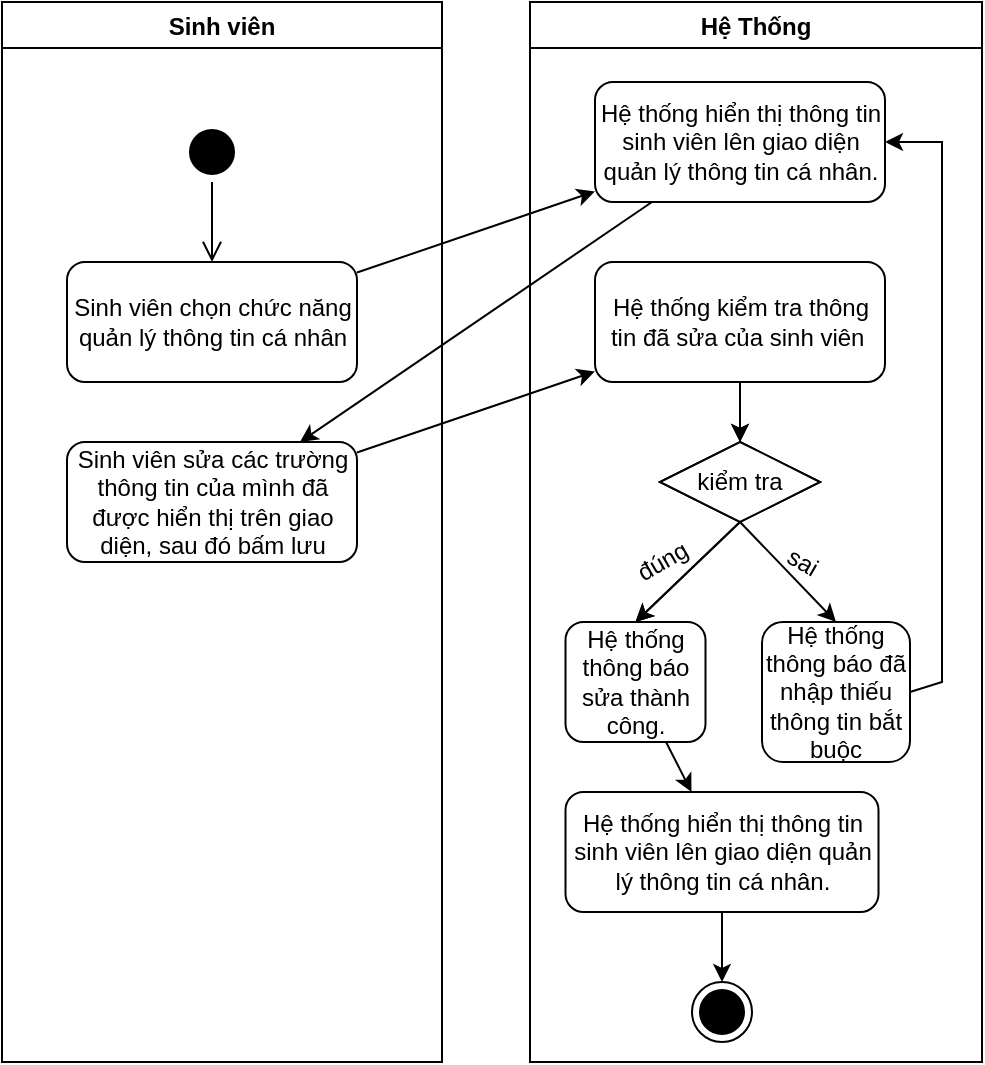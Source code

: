 <mxfile version="15.7.4" type="device" pages="4"><diagram id="xprzLwcPPxFNZBTMncFL" name="Page-1"><mxGraphModel dx="1422" dy="737" grid="1" gridSize="10" guides="1" tooltips="1" connect="1" arrows="1" fold="1" page="1" pageScale="1" pageWidth="827" pageHeight="1169" math="0" shadow="0"><root><mxCell id="0"/><mxCell id="1" parent="0"/><mxCell id="fOGqGISwnHzglWAwL-A_-6" value="Sinh viên" style="swimlane;" parent="1" vertex="1"><mxGeometry x="150" y="160" width="220" height="530" as="geometry"/></mxCell><mxCell id="fOGqGISwnHzglWAwL-A_-7" value="" style="ellipse;html=1;shape=startState;fillColor=#000000;strokeColor=default;" parent="fOGqGISwnHzglWAwL-A_-6" vertex="1"><mxGeometry x="90" y="60" width="30" height="30" as="geometry"/></mxCell><mxCell id="fOGqGISwnHzglWAwL-A_-11" value="Sinh viên chọn chức năng quản lý thông tin cá nhân" style="rounded=1;whiteSpace=wrap;html=1;" parent="fOGqGISwnHzglWAwL-A_-6" vertex="1"><mxGeometry x="32.5" y="130" width="145" height="60" as="geometry"/></mxCell><mxCell id="fOGqGISwnHzglWAwL-A_-8" value="" style="edgeStyle=orthogonalEdgeStyle;html=1;verticalAlign=bottom;endArrow=open;endSize=8;strokeColor=default;rounded=0;entryX=0.5;entryY=0;entryDx=0;entryDy=0;" parent="fOGqGISwnHzglWAwL-A_-6" source="fOGqGISwnHzglWAwL-A_-7" target="fOGqGISwnHzglWAwL-A_-11" edge="1"><mxGeometry relative="1" as="geometry"><mxPoint x="105" y="150" as="targetPoint"/></mxGeometry></mxCell><mxCell id="fOGqGISwnHzglWAwL-A_-13" value="Sinh viên sửa các trường thông tin của mình đã được hiển thị trên giao diện, sau đó bấm lưu" style="rounded=1;whiteSpace=wrap;html=1;" parent="fOGqGISwnHzglWAwL-A_-6" vertex="1"><mxGeometry x="32.5" y="220" width="145" height="60" as="geometry"/></mxCell><mxCell id="fOGqGISwnHzglWAwL-A_-9" value="Hệ Thống" style="swimlane;" parent="1" vertex="1"><mxGeometry x="414" y="160" width="226" height="530" as="geometry"/></mxCell><mxCell id="fOGqGISwnHzglWAwL-A_-12" value="Hệ thống hiển thị thông tin sinh viên lên giao diện quản lý thông tin cá nhân." style="rounded=1;whiteSpace=wrap;html=1;" parent="fOGqGISwnHzglWAwL-A_-9" vertex="1"><mxGeometry x="32.5" y="40" width="145" height="60" as="geometry"/></mxCell><mxCell id="fOGqGISwnHzglWAwL-A_-14" value="Hệ thống kiểm tra thông tin đã sửa của sinh viên&amp;nbsp;" style="rounded=1;whiteSpace=wrap;html=1;" parent="fOGqGISwnHzglWAwL-A_-9" vertex="1"><mxGeometry x="32.5" y="130" width="145" height="60" as="geometry"/></mxCell><mxCell id="fOGqGISwnHzglWAwL-A_-15" value="Trùng" style="rhombus;whiteSpace=wrap;html=1;" parent="fOGqGISwnHzglWAwL-A_-9" vertex="1"><mxGeometry x="65" y="220" width="80" height="40" as="geometry"/></mxCell><mxCell id="fOGqGISwnHzglWAwL-A_-18" value="Hệ thống hiển thị thông tin sinh viên lên giao diện quản lý thông tin cá nhân." style="rounded=1;whiteSpace=wrap;html=1;" parent="fOGqGISwnHzglWAwL-A_-9" vertex="1"><mxGeometry x="17.75" y="395" width="156.5" height="60" as="geometry"/></mxCell><mxCell id="fOGqGISwnHzglWAwL-A_-20" value="Hệ thống thông báo sửa thành công." style="rounded=1;whiteSpace=wrap;html=1;" parent="fOGqGISwnHzglWAwL-A_-9" vertex="1"><mxGeometry x="17.75" y="310" width="70" height="60" as="geometry"/></mxCell><mxCell id="fOGqGISwnHzglWAwL-A_-21" value="Hệ thống thông báo đã nhập thiếu thông tin bắt buộc" style="rounded=1;whiteSpace=wrap;html=1;" parent="fOGqGISwnHzglWAwL-A_-9" vertex="1"><mxGeometry x="116" y="310" width="74" height="70" as="geometry"/></mxCell><mxCell id="fOGqGISwnHzglWAwL-A_-23" value="" style="endArrow=classic;html=1;rounded=0;exitX=0.5;exitY=1;exitDx=0;exitDy=0;entryX=0.5;entryY=0;entryDx=0;entryDy=0;" parent="fOGqGISwnHzglWAwL-A_-9" source="fOGqGISwnHzglWAwL-A_-15" target="fOGqGISwnHzglWAwL-A_-20" edge="1"><mxGeometry width="50" height="50" relative="1" as="geometry"><mxPoint x="145" y="270" as="sourcePoint"/><mxPoint x="195" y="220" as="targetPoint"/></mxGeometry></mxCell><mxCell id="fOGqGISwnHzglWAwL-A_-25" value="" style="endArrow=classic;html=1;rounded=0;exitX=0.5;exitY=1;exitDx=0;exitDy=0;entryX=0.5;entryY=0;entryDx=0;entryDy=0;" parent="fOGqGISwnHzglWAwL-A_-9" source="fOGqGISwnHzglWAwL-A_-15" target="fOGqGISwnHzglWAwL-A_-21" edge="1"><mxGeometry width="50" height="50" relative="1" as="geometry"><mxPoint x="115" y="270" as="sourcePoint"/><mxPoint x="62.75" y="320" as="targetPoint"/></mxGeometry></mxCell><mxCell id="fOGqGISwnHzglWAwL-A_-26" value="đúng" style="text;html=1;align=center;verticalAlign=middle;resizable=0;points=[];autosize=1;strokeColor=none;fillColor=none;rotation=-30;" parent="fOGqGISwnHzglWAwL-A_-9" vertex="1"><mxGeometry x="46" y="270" width="40" height="20" as="geometry"/></mxCell><mxCell id="fOGqGISwnHzglWAwL-A_-29" value="" style="endArrow=classic;html=1;rounded=0;" parent="fOGqGISwnHzglWAwL-A_-9" source="fOGqGISwnHzglWAwL-A_-14" target="fOGqGISwnHzglWAwL-A_-15" edge="1"><mxGeometry width="50" height="50" relative="1" as="geometry"><mxPoint x="115" y="270" as="sourcePoint"/><mxPoint x="161" y="320" as="targetPoint"/></mxGeometry></mxCell><mxCell id="fOGqGISwnHzglWAwL-A_-34" value="" style="endArrow=classic;html=1;rounded=0;entryX=1;entryY=0.5;entryDx=0;entryDy=0;exitX=1;exitY=0.5;exitDx=0;exitDy=0;" parent="fOGqGISwnHzglWAwL-A_-9" source="fOGqGISwnHzglWAwL-A_-21" target="fOGqGISwnHzglWAwL-A_-12" edge="1"><mxGeometry width="50" height="50" relative="1" as="geometry"><mxPoint x="296" y="320" as="sourcePoint"/><mxPoint x="211" y="370" as="targetPoint"/><Array as="points"><mxPoint x="206" y="340"/><mxPoint x="206" y="70"/></Array></mxGeometry></mxCell><mxCell id="fOGqGISwnHzglWAwL-A_-35" value="" style="endArrow=classic;html=1;rounded=0;" parent="fOGqGISwnHzglWAwL-A_-9" source="fOGqGISwnHzglWAwL-A_-20" target="fOGqGISwnHzglWAwL-A_-18" edge="1"><mxGeometry width="50" height="50" relative="1" as="geometry"><mxPoint x="175" y="330" as="sourcePoint"/><mxPoint x="221" y="380" as="targetPoint"/></mxGeometry></mxCell><mxCell id="fOGqGISwnHzglWAwL-A_-36" value="" style="ellipse;html=1;shape=endState;fillColor=#000000;strokeColor=default;" parent="fOGqGISwnHzglWAwL-A_-9" vertex="1"><mxGeometry x="81" y="490" width="30" height="30" as="geometry"/></mxCell><mxCell id="fOGqGISwnHzglWAwL-A_-37" value="" style="endArrow=classic;html=1;rounded=0;entryX=0.5;entryY=0;entryDx=0;entryDy=0;" parent="fOGqGISwnHzglWAwL-A_-9" source="fOGqGISwnHzglWAwL-A_-18" target="fOGqGISwnHzglWAwL-A_-36" edge="1"><mxGeometry width="50" height="50" relative="1" as="geometry"><mxPoint x="78.015" y="380" as="sourcePoint"/><mxPoint x="66" y="490" as="targetPoint"/></mxGeometry></mxCell><mxCell id="eFWEng4_vPnrWRjr9eWJ-1" value="" style="endArrow=classic;html=1;rounded=0;" parent="fOGqGISwnHzglWAwL-A_-9" target="eFWEng4_vPnrWRjr9eWJ-2" edge="1"><mxGeometry width="50" height="50" relative="1" as="geometry"><mxPoint x="105" y="190" as="sourcePoint"/><mxPoint x="-253" y="160" as="targetPoint"/></mxGeometry></mxCell><mxCell id="eFWEng4_vPnrWRjr9eWJ-2" value="kiểm tra" style="rhombus;whiteSpace=wrap;html=1;" parent="fOGqGISwnHzglWAwL-A_-9" vertex="1"><mxGeometry x="65" y="220" width="80" height="40" as="geometry"/></mxCell><mxCell id="eFWEng4_vPnrWRjr9eWJ-3" value="" style="endArrow=classic;html=1;rounded=0;exitX=0.5;exitY=1;exitDx=0;exitDy=0;entryX=0.5;entryY=0;entryDx=0;entryDy=0;" parent="fOGqGISwnHzglWAwL-A_-9" source="eFWEng4_vPnrWRjr9eWJ-2" edge="1"><mxGeometry width="50" height="50" relative="1" as="geometry"><mxPoint x="-269" y="110" as="sourcePoint"/><mxPoint x="52.75" y="310" as="targetPoint"/></mxGeometry></mxCell><mxCell id="fOGqGISwnHzglWAwL-A_-28" value="sai" style="text;html=1;align=center;verticalAlign=middle;resizable=0;points=[];autosize=1;strokeColor=none;fillColor=none;rotation=30;" parent="1" vertex="1"><mxGeometry x="535" y="430" width="30" height="20" as="geometry"/></mxCell><mxCell id="fOGqGISwnHzglWAwL-A_-31" value="" style="endArrow=classic;html=1;rounded=0;" parent="1" source="fOGqGISwnHzglWAwL-A_-11" target="fOGqGISwnHzglWAwL-A_-12" edge="1"><mxGeometry width="50" height="50" relative="1" as="geometry"><mxPoint x="549" y="450" as="sourcePoint"/><mxPoint x="595" y="500" as="targetPoint"/></mxGeometry></mxCell><mxCell id="fOGqGISwnHzglWAwL-A_-32" value="" style="endArrow=classic;html=1;rounded=0;" parent="1" source="fOGqGISwnHzglWAwL-A_-12" target="fOGqGISwnHzglWAwL-A_-13" edge="1"><mxGeometry width="50" height="50" relative="1" as="geometry"><mxPoint x="559" y="460" as="sourcePoint"/><mxPoint x="605" y="510" as="targetPoint"/></mxGeometry></mxCell><mxCell id="fOGqGISwnHzglWAwL-A_-33" value="" style="endArrow=classic;html=1;rounded=0;" parent="1" source="fOGqGISwnHzglWAwL-A_-13" target="fOGqGISwnHzglWAwL-A_-14" edge="1"><mxGeometry width="50" height="50" relative="1" as="geometry"><mxPoint x="569" y="470" as="sourcePoint"/><mxPoint x="615" y="520" as="targetPoint"/></mxGeometry></mxCell></root></mxGraphModel></diagram><diagram id="MJyzbJ-7kXiTyIA09cKU" name="Page-2"><mxGraphModel dx="1422" dy="699" grid="1" gridSize="10" guides="1" tooltips="1" connect="1" arrows="1" fold="1" page="1" pageScale="1" pageWidth="827" pageHeight="1169" math="0" shadow="0"><root><mxCell id="0"/><mxCell id="1" parent="0"/><mxCell id="J8e-Oo6GC2Z59rJimRAd-1" value="Người quản trị" style="swimlane;" vertex="1" parent="1"><mxGeometry x="150" y="160" width="220" height="530" as="geometry"/></mxCell><mxCell id="J8e-Oo6GC2Z59rJimRAd-2" value="" style="ellipse;html=1;shape=startState;fillColor=#000000;strokeColor=default;" vertex="1" parent="J8e-Oo6GC2Z59rJimRAd-1"><mxGeometry x="90" y="60" width="30" height="30" as="geometry"/></mxCell><mxCell id="J8e-Oo6GC2Z59rJimRAd-3" value="Người quản trị chọn chức năng quản lý đợt làm đồ án" style="rounded=1;whiteSpace=wrap;html=1;" vertex="1" parent="J8e-Oo6GC2Z59rJimRAd-1"><mxGeometry x="32.5" y="130" width="145" height="60" as="geometry"/></mxCell><mxCell id="J8e-Oo6GC2Z59rJimRAd-4" value="" style="edgeStyle=orthogonalEdgeStyle;html=1;verticalAlign=bottom;endArrow=open;endSize=8;strokeColor=default;rounded=0;entryX=0.5;entryY=0;entryDx=0;entryDy=0;" edge="1" parent="J8e-Oo6GC2Z59rJimRAd-1" source="J8e-Oo6GC2Z59rJimRAd-2" target="J8e-Oo6GC2Z59rJimRAd-3"><mxGeometry relative="1" as="geometry"><mxPoint x="105" y="150" as="targetPoint"/></mxGeometry></mxCell><mxCell id="J8e-Oo6GC2Z59rJimRAd-6" value="Hệ Thống" style="swimlane;" vertex="1" parent="1"><mxGeometry x="414" y="160" width="226" height="530" as="geometry"/></mxCell><mxCell id="J8e-Oo6GC2Z59rJimRAd-7" value="Hệ thống huỷ phiên đăng nhập của tài khoản" style="rounded=1;whiteSpace=wrap;html=1;" vertex="1" parent="J8e-Oo6GC2Z59rJimRAd-6"><mxGeometry x="40.5" y="130" width="145" height="60" as="geometry"/></mxCell><mxCell id="J8e-Oo6GC2Z59rJimRAd-10" value="Hệ thống hiển thị giao diện trang chủ" style="rounded=1;whiteSpace=wrap;html=1;" vertex="1" parent="J8e-Oo6GC2Z59rJimRAd-6"><mxGeometry x="34.75" y="250" width="156.5" height="60" as="geometry"/></mxCell><mxCell id="J8e-Oo6GC2Z59rJimRAd-18" value="" style="endArrow=classic;html=1;rounded=0;" edge="1" parent="J8e-Oo6GC2Z59rJimRAd-6" source="J8e-Oo6GC2Z59rJimRAd-7" target="J8e-Oo6GC2Z59rJimRAd-10"><mxGeometry width="50" height="50" relative="1" as="geometry"><mxPoint x="76.015" y="460" as="sourcePoint"/><mxPoint x="229" y="470" as="targetPoint"/></mxGeometry></mxCell><mxCell id="J8e-Oo6GC2Z59rJimRAd-19" value="" style="ellipse;html=1;shape=endState;fillColor=#000000;strokeColor=default;" vertex="1" parent="J8e-Oo6GC2Z59rJimRAd-6"><mxGeometry x="98" y="390" width="30" height="30" as="geometry"/></mxCell><mxCell id="J8e-Oo6GC2Z59rJimRAd-20" value="" style="endArrow=classic;html=1;rounded=0;entryX=0.5;entryY=0;entryDx=0;entryDy=0;" edge="1" parent="J8e-Oo6GC2Z59rJimRAd-6" source="J8e-Oo6GC2Z59rJimRAd-10" target="J8e-Oo6GC2Z59rJimRAd-19"><mxGeometry width="50" height="50" relative="1" as="geometry"><mxPoint x="86.015" y="470" as="sourcePoint"/><mxPoint x="74" y="580" as="targetPoint"/></mxGeometry></mxCell><mxCell id="J8e-Oo6GC2Z59rJimRAd-22" value="" style="endArrow=classic;html=1;rounded=0;" edge="1" parent="1" source="J8e-Oo6GC2Z59rJimRAd-3" target="J8e-Oo6GC2Z59rJimRAd-7"><mxGeometry width="50" height="50" relative="1" as="geometry"><mxPoint x="549" y="450" as="sourcePoint"/><mxPoint x="595" y="500" as="targetPoint"/></mxGeometry></mxCell></root></mxGraphModel></diagram><diagram id="gXCHAEKZ4iwL8UmK_EaT" name="Page-3"><mxGraphModel dx="1422" dy="699" grid="1" gridSize="10" guides="1" tooltips="1" connect="1" arrows="1" fold="1" page="1" pageScale="1" pageWidth="827" pageHeight="1169" math="0" shadow="0"><root><mxCell id="0"/><mxCell id="1" parent="0"/><mxCell id="xO8x20dbOvaTn5npelDf-1" value="Người quản trị" style="swimlane;" vertex="1" parent="1"><mxGeometry x="169" y="120" width="220" height="530" as="geometry"/></mxCell><mxCell id="xO8x20dbOvaTn5npelDf-2" value="" style="ellipse;html=1;shape=startState;fillColor=#000000;strokeColor=default;" vertex="1" parent="xO8x20dbOvaTn5npelDf-1"><mxGeometry x="90" y="60" width="30" height="30" as="geometry"/></mxCell><mxCell id="xO8x20dbOvaTn5npelDf-3" value="Người quản trị chọn chức năng quản lý đợt làm đồ án" style="rounded=1;whiteSpace=wrap;html=1;" vertex="1" parent="xO8x20dbOvaTn5npelDf-1"><mxGeometry x="32.5" y="130" width="145" height="60" as="geometry"/></mxCell><mxCell id="xO8x20dbOvaTn5npelDf-4" value="" style="edgeStyle=orthogonalEdgeStyle;html=1;verticalAlign=bottom;endArrow=open;endSize=8;strokeColor=default;rounded=0;entryX=0.5;entryY=0;entryDx=0;entryDy=0;" edge="1" parent="xO8x20dbOvaTn5npelDf-1" source="xO8x20dbOvaTn5npelDf-2" target="xO8x20dbOvaTn5npelDf-3"><mxGeometry relative="1" as="geometry"><mxPoint x="105" y="150" as="targetPoint"/></mxGeometry></mxCell><mxCell id="xO8x20dbOvaTn5npelDf-5" value="Hệ Thống" style="swimlane;" vertex="1" parent="1"><mxGeometry x="433" y="120" width="226" height="530" as="geometry"/></mxCell><mxCell id="xO8x20dbOvaTn5npelDf-6" value="Hệ thống lấy thông tin về các đợt làm đồ án trên cơ sở dữ liệu." style="rounded=1;whiteSpace=wrap;html=1;" vertex="1" parent="xO8x20dbOvaTn5npelDf-5"><mxGeometry x="40.5" y="130" width="145" height="60" as="geometry"/></mxCell><mxCell id="xO8x20dbOvaTn5npelDf-7" value="Hệ thống hiển thị các đợt làm đồ án lên giao diện quản lý đợt làm đồ án." style="rounded=1;whiteSpace=wrap;html=1;" vertex="1" parent="xO8x20dbOvaTn5npelDf-5"><mxGeometry x="34.75" y="250" width="155.25" height="60" as="geometry"/></mxCell><mxCell id="xO8x20dbOvaTn5npelDf-8" value="" style="endArrow=classic;html=1;rounded=0;" edge="1" parent="xO8x20dbOvaTn5npelDf-5" source="xO8x20dbOvaTn5npelDf-6" target="xO8x20dbOvaTn5npelDf-7"><mxGeometry width="50" height="50" relative="1" as="geometry"><mxPoint x="76.015" y="460" as="sourcePoint"/><mxPoint x="229" y="470" as="targetPoint"/></mxGeometry></mxCell><mxCell id="xO8x20dbOvaTn5npelDf-9" value="" style="ellipse;html=1;shape=endState;fillColor=#000000;strokeColor=default;" vertex="1" parent="xO8x20dbOvaTn5npelDf-5"><mxGeometry x="98" y="390" width="30" height="30" as="geometry"/></mxCell><mxCell id="xO8x20dbOvaTn5npelDf-10" value="" style="endArrow=classic;html=1;rounded=0;entryX=0.5;entryY=0;entryDx=0;entryDy=0;" edge="1" parent="xO8x20dbOvaTn5npelDf-5" source="xO8x20dbOvaTn5npelDf-7" target="xO8x20dbOvaTn5npelDf-9"><mxGeometry width="50" height="50" relative="1" as="geometry"><mxPoint x="86.015" y="470" as="sourcePoint"/><mxPoint x="74" y="580" as="targetPoint"/></mxGeometry></mxCell><mxCell id="xO8x20dbOvaTn5npelDf-11" value="" style="endArrow=classic;html=1;rounded=0;" edge="1" parent="1" source="xO8x20dbOvaTn5npelDf-3" target="xO8x20dbOvaTn5npelDf-6"><mxGeometry width="50" height="50" relative="1" as="geometry"><mxPoint x="568" y="410" as="sourcePoint"/><mxPoint x="614" y="460" as="targetPoint"/></mxGeometry></mxCell></root></mxGraphModel></diagram><diagram id="8dnZ1eLi3MX1NZyYf5Z1" name="Page-4"><mxGraphModel dx="1422" dy="699" grid="1" gridSize="10" guides="1" tooltips="1" connect="1" arrows="1" fold="1" page="1" pageScale="1" pageWidth="827" pageHeight="1169" math="0" shadow="0"><root><mxCell id="0"/><mxCell id="1" parent="0"/><mxCell id="1V0wR5_WgsATFyLfB9iZ-1" value="Người quản trị" style="swimlane;" vertex="1" parent="1"><mxGeometry x="70" y="120" width="319" height="690" as="geometry"/></mxCell><mxCell id="1V0wR5_WgsATFyLfB9iZ-2" value="" style="ellipse;html=1;shape=startState;fillColor=#000000;strokeColor=default;" vertex="1" parent="1V0wR5_WgsATFyLfB9iZ-1"><mxGeometry x="91.5" y="30" width="30" height="30" as="geometry"/></mxCell><mxCell id="1V0wR5_WgsATFyLfB9iZ-3" value="Người quản trị chọn chức năng quản lý đợt làm đồ án" style="rounded=1;whiteSpace=wrap;html=1;" vertex="1" parent="1V0wR5_WgsATFyLfB9iZ-1"><mxGeometry x="34" y="80" width="145" height="60" as="geometry"/></mxCell><mxCell id="1V0wR5_WgsATFyLfB9iZ-4" value="" style="edgeStyle=orthogonalEdgeStyle;html=1;verticalAlign=bottom;endArrow=open;endSize=8;strokeColor=default;rounded=0;entryX=0.5;entryY=0;entryDx=0;entryDy=0;" edge="1" parent="1V0wR5_WgsATFyLfB9iZ-1" source="1V0wR5_WgsATFyLfB9iZ-2" target="1V0wR5_WgsATFyLfB9iZ-3"><mxGeometry relative="1" as="geometry"><mxPoint x="106.5" y="120" as="targetPoint"/></mxGeometry></mxCell><mxCell id="1V0wR5_WgsATFyLfB9iZ-12" value="Người quản trị chọn chức năng tạo đợt làm đồ án" style="rounded=1;whiteSpace=wrap;html=1;" vertex="1" parent="1V0wR5_WgsATFyLfB9iZ-1"><mxGeometry x="28.88" y="180" width="155.25" height="60" as="geometry"/></mxCell><mxCell id="1V0wR5_WgsATFyLfB9iZ-14" value="Người quản trị điền thông tin cần thiết cho đợt làm đồ án và nhấn tạo." style="rounded=1;whiteSpace=wrap;html=1;" vertex="1" parent="1V0wR5_WgsATFyLfB9iZ-1"><mxGeometry x="32.38" y="270" width="155.25" height="60" as="geometry"/></mxCell><mxCell id="1V0wR5_WgsATFyLfB9iZ-5" value="Hệ Thống" style="swimlane;" vertex="1" parent="1"><mxGeometry x="430" y="120" width="327" height="690" as="geometry"/></mxCell><mxCell id="1V0wR5_WgsATFyLfB9iZ-6" value="Hệ thống lấy thông tin về các đợt làm đồ án trên cơ sở dữ liệu." style="rounded=1;whiteSpace=wrap;html=1;" vertex="1" parent="1V0wR5_WgsATFyLfB9iZ-5"><mxGeometry x="46.5" y="80" width="145" height="60" as="geometry"/></mxCell><mxCell id="1V0wR5_WgsATFyLfB9iZ-7" value="Hệ thống hiển thị các đợt làm đồ án lên giao diện quản lý đợt làm đồ án." style="rounded=1;whiteSpace=wrap;html=1;" vertex="1" parent="1V0wR5_WgsATFyLfB9iZ-5"><mxGeometry x="41.38" y="170" width="155.25" height="60" as="geometry"/></mxCell><mxCell id="1V0wR5_WgsATFyLfB9iZ-8" value="" style="endArrow=classic;html=1;rounded=0;" edge="1" parent="1V0wR5_WgsATFyLfB9iZ-5" source="1V0wR5_WgsATFyLfB9iZ-6" target="1V0wR5_WgsATFyLfB9iZ-7"><mxGeometry width="50" height="50" relative="1" as="geometry"><mxPoint x="77.515" y="430" as="sourcePoint"/><mxPoint x="230.5" y="440" as="targetPoint"/></mxGeometry></mxCell><mxCell id="1V0wR5_WgsATFyLfB9iZ-9" value="" style="ellipse;html=1;shape=endState;fillColor=#000000;strokeColor=default;" vertex="1" parent="1V0wR5_WgsATFyLfB9iZ-5"><mxGeometry x="260" y="615" width="30" height="30" as="geometry"/></mxCell><mxCell id="1V0wR5_WgsATFyLfB9iZ-13" value="Hệ thống hiển thị giao diện tạo đợt làm đồ án." style="rounded=1;whiteSpace=wrap;html=1;" vertex="1" parent="1V0wR5_WgsATFyLfB9iZ-5"><mxGeometry x="46.5" y="240" width="155.25" height="60" as="geometry"/></mxCell><mxCell id="1V0wR5_WgsATFyLfB9iZ-15" value="Hệ thống kiểm tra thông tin đã nhập của người quản trị" style="rounded=1;whiteSpace=wrap;html=1;" vertex="1" parent="1V0wR5_WgsATFyLfB9iZ-5"><mxGeometry x="41.38" y="310" width="155.25" height="60" as="geometry"/></mxCell><mxCell id="1V0wR5_WgsATFyLfB9iZ-17" value="Hệ thống lưu đợt làm đồ án tốt nghiệp lên cơ sở dữ liệu." style="rounded=1;whiteSpace=wrap;html=1;" vertex="1" parent="1V0wR5_WgsATFyLfB9iZ-5"><mxGeometry x="40" y="435" width="156.62" height="60" as="geometry"/></mxCell><mxCell id="1V0wR5_WgsATFyLfB9iZ-18" value="Hệ thống thông báo đã nhập thiếu thông tin bắt buộc" style="rounded=1;whiteSpace=wrap;html=1;" vertex="1" parent="1V0wR5_WgsATFyLfB9iZ-5"><mxGeometry x="201.75" y="370" width="118.62" height="60" as="geometry"/></mxCell><mxCell id="UfK6rQbBPGP-7fmGs8Tz-5" value="Đủ" style="rhombus;whiteSpace=wrap;html=1;" vertex="1" parent="1V0wR5_WgsATFyLfB9iZ-5"><mxGeometry x="94.0" y="385" width="50" height="30" as="geometry"/></mxCell><mxCell id="UfK6rQbBPGP-7fmGs8Tz-6" value="" style="endArrow=classic;html=1;rounded=0;exitX=0.5;exitY=1;exitDx=0;exitDy=0;" edge="1" parent="1V0wR5_WgsATFyLfB9iZ-5" source="UfK6rQbBPGP-7fmGs8Tz-5" target="1V0wR5_WgsATFyLfB9iZ-17"><mxGeometry width="50" height="50" relative="1" as="geometry"><mxPoint x="-1034.49" y="200" as="sourcePoint"/><mxPoint x="-298.74" y="560" as="targetPoint"/></mxGeometry></mxCell><mxCell id="UfK6rQbBPGP-7fmGs8Tz-3" value="đúng" style="text;html=1;align=center;verticalAlign=middle;resizable=0;points=[];autosize=1;strokeColor=none;fillColor=none;rotation=0;" vertex="1" parent="1V0wR5_WgsATFyLfB9iZ-5"><mxGeometry x="80" y="415" width="40" height="20" as="geometry"/></mxCell><mxCell id="UfK6rQbBPGP-7fmGs8Tz-2" value="" style="endArrow=classic;html=1;rounded=0;exitX=1;exitY=0.5;exitDx=0;exitDy=0;" edge="1" parent="1V0wR5_WgsATFyLfB9iZ-5" source="UfK6rQbBPGP-7fmGs8Tz-5" target="1V0wR5_WgsATFyLfB9iZ-18"><mxGeometry width="50" height="50" relative="1" as="geometry"><mxPoint x="-243.49" y="510" as="sourcePoint"/><mxPoint x="-197.49" y="560" as="targetPoint"/></mxGeometry></mxCell><mxCell id="UfK6rQbBPGP-7fmGs8Tz-7" value="sai" style="text;html=1;align=center;verticalAlign=middle;resizable=0;points=[];autosize=1;strokeColor=none;fillColor=none;rotation=0;" vertex="1" parent="1V0wR5_WgsATFyLfB9iZ-5"><mxGeometry x="148.5" y="380" width="30" height="20" as="geometry"/></mxCell><mxCell id="UfK6rQbBPGP-7fmGs8Tz-9" value="" style="endArrow=classic;html=1;rounded=0;entryX=1;entryY=0.5;entryDx=0;entryDy=0;" edge="1" parent="1V0wR5_WgsATFyLfB9iZ-5" source="1V0wR5_WgsATFyLfB9iZ-18" target="1V0wR5_WgsATFyLfB9iZ-13"><mxGeometry width="50" height="50" relative="1" as="geometry"><mxPoint x="230" y="160" as="sourcePoint"/><mxPoint x="280" y="150" as="targetPoint"/><Array as="points"><mxPoint x="261" y="270"/></Array></mxGeometry></mxCell><mxCell id="UfK6rQbBPGP-7fmGs8Tz-4" value="" style="endArrow=classic;html=1;rounded=0;" edge="1" parent="1V0wR5_WgsATFyLfB9iZ-5" target="UfK6rQbBPGP-7fmGs8Tz-5" source="1V0wR5_WgsATFyLfB9iZ-15"><mxGeometry width="50" height="50" relative="1" as="geometry"><mxPoint x="-246.49" y="440" as="sourcePoint"/><mxPoint x="-1018.49" y="250" as="targetPoint"/></mxGeometry></mxCell><mxCell id="1V0wR5_WgsATFyLfB9iZ-16" value="Hệ thống gửi thông báo tạo thành công" style="rounded=1;whiteSpace=wrap;html=1;" vertex="1" parent="1V0wR5_WgsATFyLfB9iZ-5"><mxGeometry x="41.37" y="520" width="155.25" height="60" as="geometry"/></mxCell><mxCell id="UfK6rQbBPGP-7fmGs8Tz-14" value="Hệ thống hiển trị giao diện quản lý đợt làm đồ án." style="rounded=1;whiteSpace=wrap;html=1;" vertex="1" parent="1V0wR5_WgsATFyLfB9iZ-5"><mxGeometry x="41.38" y="600" width="155.25" height="60" as="geometry"/></mxCell><mxCell id="UfK6rQbBPGP-7fmGs8Tz-15" value="" style="endArrow=classic;html=1;rounded=0;" edge="1" parent="1V0wR5_WgsATFyLfB9iZ-5" source="1V0wR5_WgsATFyLfB9iZ-17" target="1V0wR5_WgsATFyLfB9iZ-16"><mxGeometry width="50" height="50" relative="1" as="geometry"><mxPoint x="-162.37" y="318.415" as="sourcePoint"/><mxPoint x="51.38" y="341.585" as="targetPoint"/></mxGeometry></mxCell><mxCell id="UfK6rQbBPGP-7fmGs8Tz-16" value="" style="endArrow=classic;html=1;rounded=0;" edge="1" parent="1V0wR5_WgsATFyLfB9iZ-5" source="1V0wR5_WgsATFyLfB9iZ-16" target="UfK6rQbBPGP-7fmGs8Tz-14"><mxGeometry width="50" height="50" relative="1" as="geometry"><mxPoint x="-152.37" y="328.415" as="sourcePoint"/><mxPoint x="61.38" y="351.585" as="targetPoint"/></mxGeometry></mxCell><mxCell id="UfK6rQbBPGP-7fmGs8Tz-17" value="" style="endArrow=classic;html=1;rounded=0;entryX=0;entryY=0.5;entryDx=0;entryDy=0;" edge="1" parent="1V0wR5_WgsATFyLfB9iZ-5" source="UfK6rQbBPGP-7fmGs8Tz-14" target="1V0wR5_WgsATFyLfB9iZ-9"><mxGeometry width="50" height="50" relative="1" as="geometry"><mxPoint x="-142.37" y="338.415" as="sourcePoint"/><mxPoint x="71.38" y="361.585" as="targetPoint"/></mxGeometry></mxCell><mxCell id="1V0wR5_WgsATFyLfB9iZ-11" value="" style="endArrow=classic;html=1;rounded=0;" edge="1" parent="1" source="1V0wR5_WgsATFyLfB9iZ-3" target="1V0wR5_WgsATFyLfB9iZ-6"><mxGeometry width="50" height="50" relative="1" as="geometry"><mxPoint x="569.5" y="380" as="sourcePoint"/><mxPoint x="615.5" y="430" as="targetPoint"/></mxGeometry></mxCell><mxCell id="UfK6rQbBPGP-7fmGs8Tz-10" value="" style="endArrow=classic;html=1;rounded=0;" edge="1" parent="1" source="1V0wR5_WgsATFyLfB9iZ-7" target="1V0wR5_WgsATFyLfB9iZ-12"><mxGeometry width="50" height="50" relative="1" as="geometry"><mxPoint x="587.99" y="620" as="sourcePoint"/><mxPoint x="651.75" y="620" as="targetPoint"/></mxGeometry></mxCell><mxCell id="UfK6rQbBPGP-7fmGs8Tz-11" value="" style="endArrow=classic;html=1;rounded=0;" edge="1" parent="1" source="1V0wR5_WgsATFyLfB9iZ-12" target="1V0wR5_WgsATFyLfB9iZ-13"><mxGeometry width="50" height="50" relative="1" as="geometry"><mxPoint x="481.38" y="332.084" as="sourcePoint"/><mxPoint x="264.13" y="337.916" as="targetPoint"/></mxGeometry></mxCell><mxCell id="UfK6rQbBPGP-7fmGs8Tz-12" value="" style="endArrow=classic;html=1;rounded=0;" edge="1" parent="1" source="1V0wR5_WgsATFyLfB9iZ-13" target="1V0wR5_WgsATFyLfB9iZ-14"><mxGeometry width="50" height="50" relative="1" as="geometry"><mxPoint x="491.38" y="342.084" as="sourcePoint"/><mxPoint x="274.13" y="347.916" as="targetPoint"/></mxGeometry></mxCell><mxCell id="UfK6rQbBPGP-7fmGs8Tz-13" value="" style="endArrow=classic;html=1;rounded=0;" edge="1" parent="1" source="1V0wR5_WgsATFyLfB9iZ-14" target="1V0wR5_WgsATFyLfB9iZ-15"><mxGeometry width="50" height="50" relative="1" as="geometry"><mxPoint x="501.38" y="352.084" as="sourcePoint"/><mxPoint x="284.13" y="357.916" as="targetPoint"/></mxGeometry></mxCell></root></mxGraphModel></diagram></mxfile>